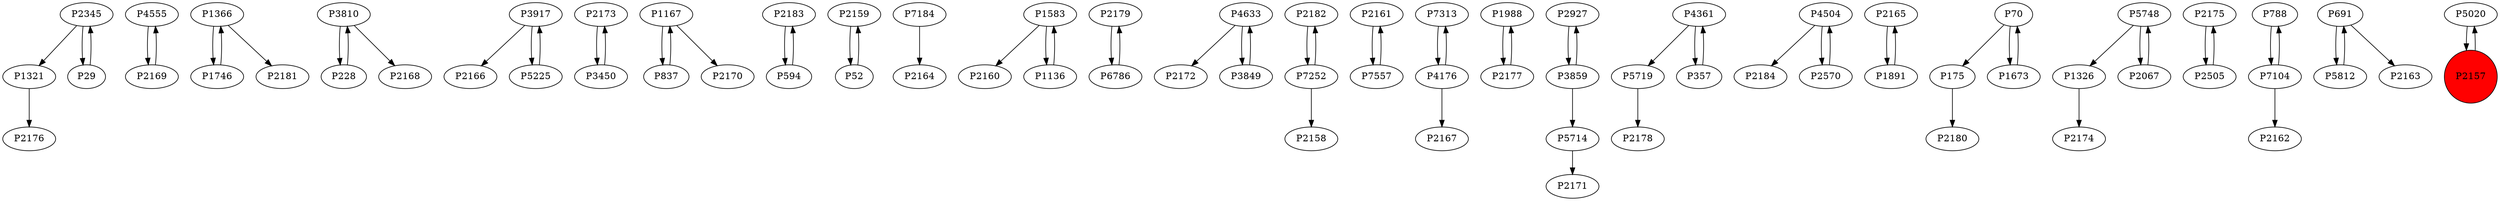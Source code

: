 digraph {
	P2345 -> P1321
	P4555 -> P2169
	P1366 -> P1746
	P3810 -> P228
	P3917 -> P2166
	P2173 -> P3450
	P1167 -> P837
	P2183 -> P594
	P2159 -> P52
	P7184 -> P2164
	P1583 -> P2160
	P2169 -> P4555
	P2179 -> P6786
	P594 -> P2183
	P4633 -> P2172
	P2182 -> P7252
	P2161 -> P7557
	P52 -> P2159
	P6786 -> P2179
	P29 -> P2345
	P3849 -> P4633
	P7313 -> P4176
	P1583 -> P1136
	P1988 -> P2177
	P2927 -> P3859
	P4361 -> P5719
	P5714 -> P2171
	P4504 -> P2184
	P1746 -> P1366
	P2165 -> P1891
	P70 -> P175
	P5719 -> P2178
	P4504 -> P2570
	P1326 -> P2174
	P1891 -> P2165
	P3917 -> P5225
	P70 -> P1673
	P357 -> P4361
	P175 -> P2180
	P7557 -> P2161
	P2175 -> P2505
	P5748 -> P1326
	P228 -> P3810
	P788 -> P7104
	P3810 -> P2168
	P691 -> P5812
	P7104 -> P2162
	P1673 -> P70
	P1366 -> P2181
	P5812 -> P691
	P5020 -> P2157
	P837 -> P1167
	P2157 -> P5020
	P691 -> P2163
	P2177 -> P1988
	P4176 -> P7313
	P4361 -> P357
	P5748 -> P2067
	P3859 -> P2927
	P2345 -> P29
	P1321 -> P2176
	P7252 -> P2158
	P1167 -> P2170
	P5225 -> P3917
	P3859 -> P5714
	P7252 -> P2182
	P4633 -> P3849
	P7104 -> P788
	P3450 -> P2173
	P2067 -> P5748
	P2570 -> P4504
	P4176 -> P2167
	P2505 -> P2175
	P1136 -> P1583
	P2157 [shape=circle]
	P2157 [style=filled]
	P2157 [fillcolor=red]
}